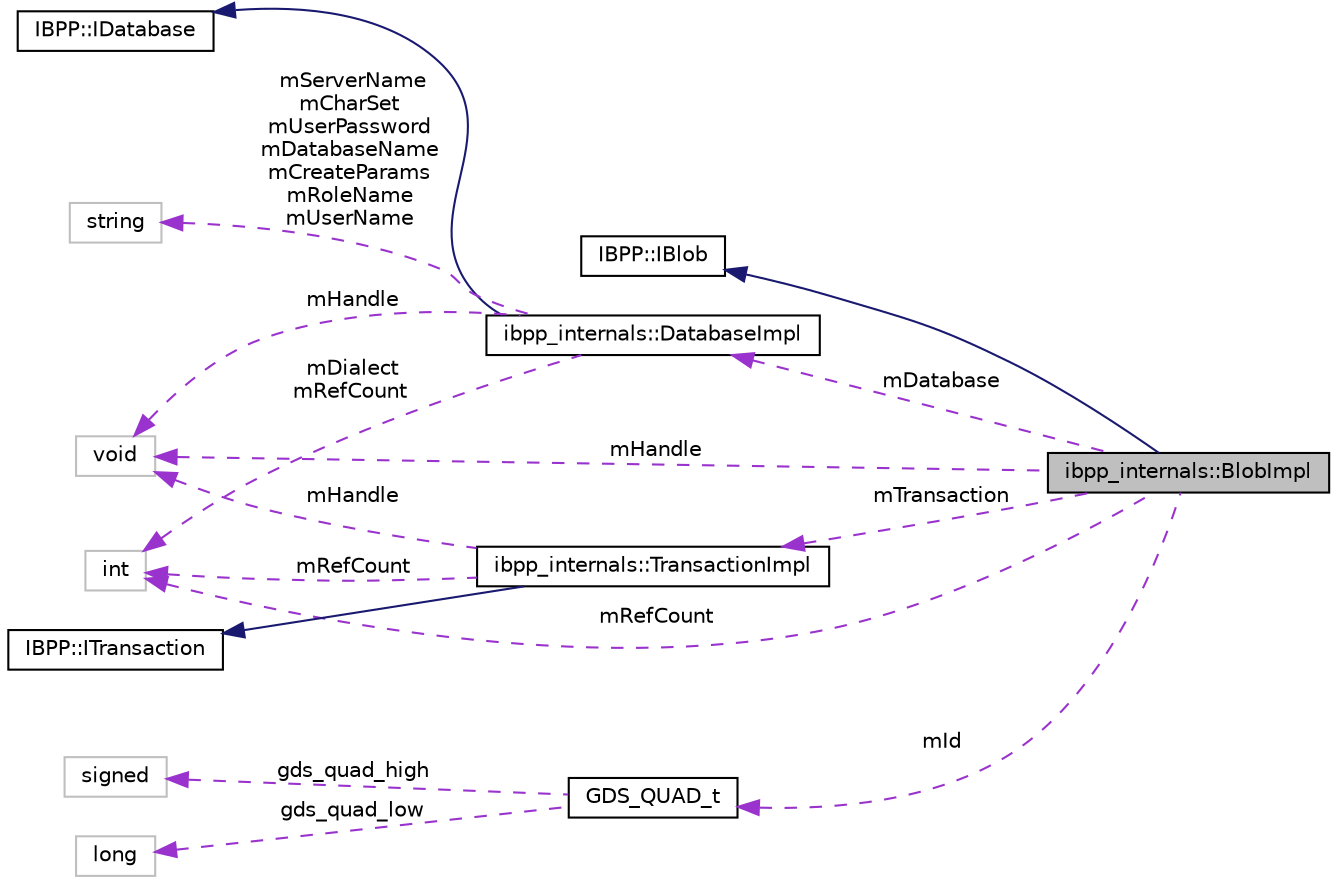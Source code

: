 digraph "ibpp_internals::BlobImpl"
{
 // LATEX_PDF_SIZE
  edge [fontname="Helvetica",fontsize="10",labelfontname="Helvetica",labelfontsize="10"];
  node [fontname="Helvetica",fontsize="10",shape=record];
  rankdir="LR";
  Node1 [label="ibpp_internals::BlobImpl",height=0.2,width=0.4,color="black", fillcolor="grey75", style="filled", fontcolor="black",tooltip=" "];
  Node2 -> Node1 [dir="back",color="midnightblue",fontsize="10",style="solid",fontname="Helvetica"];
  Node2 [label="IBPP::IBlob",height=0.2,width=0.4,color="black", fillcolor="white", style="filled",URL="$classIBPP_1_1IBlob.html",tooltip=" "];
  Node3 -> Node1 [dir="back",color="darkorchid3",fontsize="10",style="dashed",label=" mDatabase" ,fontname="Helvetica"];
  Node3 [label="ibpp_internals::DatabaseImpl",height=0.2,width=0.4,color="black", fillcolor="white", style="filled",URL="$classibpp__internals_1_1DatabaseImpl.html",tooltip=" "];
  Node4 -> Node3 [dir="back",color="midnightblue",fontsize="10",style="solid",fontname="Helvetica"];
  Node4 [label="IBPP::IDatabase",height=0.2,width=0.4,color="black", fillcolor="white", style="filled",URL="$classIBPP_1_1IDatabase.html",tooltip=" "];
  Node5 -> Node3 [dir="back",color="darkorchid3",fontsize="10",style="dashed",label=" mHandle" ,fontname="Helvetica"];
  Node5 [label="void",height=0.2,width=0.4,color="grey75", fillcolor="white", style="filled",tooltip=" "];
  Node6 -> Node3 [dir="back",color="darkorchid3",fontsize="10",style="dashed",label=" mDialect\nmRefCount" ,fontname="Helvetica"];
  Node6 [label="int",height=0.2,width=0.4,color="grey75", fillcolor="white", style="filled",tooltip=" "];
  Node7 -> Node3 [dir="back",color="darkorchid3",fontsize="10",style="dashed",label=" mServerName\nmCharSet\nmUserPassword\nmDatabaseName\nmCreateParams\nmRoleName\nmUserName" ,fontname="Helvetica"];
  Node7 [label="string",height=0.2,width=0.4,color="grey75", fillcolor="white", style="filled",tooltip=" "];
  Node8 -> Node1 [dir="back",color="darkorchid3",fontsize="10",style="dashed",label=" mId" ,fontname="Helvetica"];
  Node8 [label="GDS_QUAD_t",height=0.2,width=0.4,color="black", fillcolor="white", style="filled",URL="$structGDS__QUAD__t.html",tooltip=" "];
  Node9 -> Node8 [dir="back",color="darkorchid3",fontsize="10",style="dashed",label=" gds_quad_low" ,fontname="Helvetica"];
  Node9 [label="long",height=0.2,width=0.4,color="grey75", fillcolor="white", style="filled",tooltip=" "];
  Node10 -> Node8 [dir="back",color="darkorchid3",fontsize="10",style="dashed",label=" gds_quad_high" ,fontname="Helvetica"];
  Node10 [label="signed",height=0.2,width=0.4,color="grey75", fillcolor="white", style="filled",tooltip=" "];
  Node11 -> Node1 [dir="back",color="darkorchid3",fontsize="10",style="dashed",label=" mTransaction" ,fontname="Helvetica"];
  Node11 [label="ibpp_internals::TransactionImpl",height=0.2,width=0.4,color="black", fillcolor="white", style="filled",URL="$classibpp__internals_1_1TransactionImpl.html",tooltip=" "];
  Node12 -> Node11 [dir="back",color="midnightblue",fontsize="10",style="solid",fontname="Helvetica"];
  Node12 [label="IBPP::ITransaction",height=0.2,width=0.4,color="black", fillcolor="white", style="filled",URL="$classIBPP_1_1ITransaction.html",tooltip=" "];
  Node5 -> Node11 [dir="back",color="darkorchid3",fontsize="10",style="dashed",label=" mHandle" ,fontname="Helvetica"];
  Node6 -> Node11 [dir="back",color="darkorchid3",fontsize="10",style="dashed",label=" mRefCount" ,fontname="Helvetica"];
  Node5 -> Node1 [dir="back",color="darkorchid3",fontsize="10",style="dashed",label=" mHandle" ,fontname="Helvetica"];
  Node6 -> Node1 [dir="back",color="darkorchid3",fontsize="10",style="dashed",label=" mRefCount" ,fontname="Helvetica"];
}
